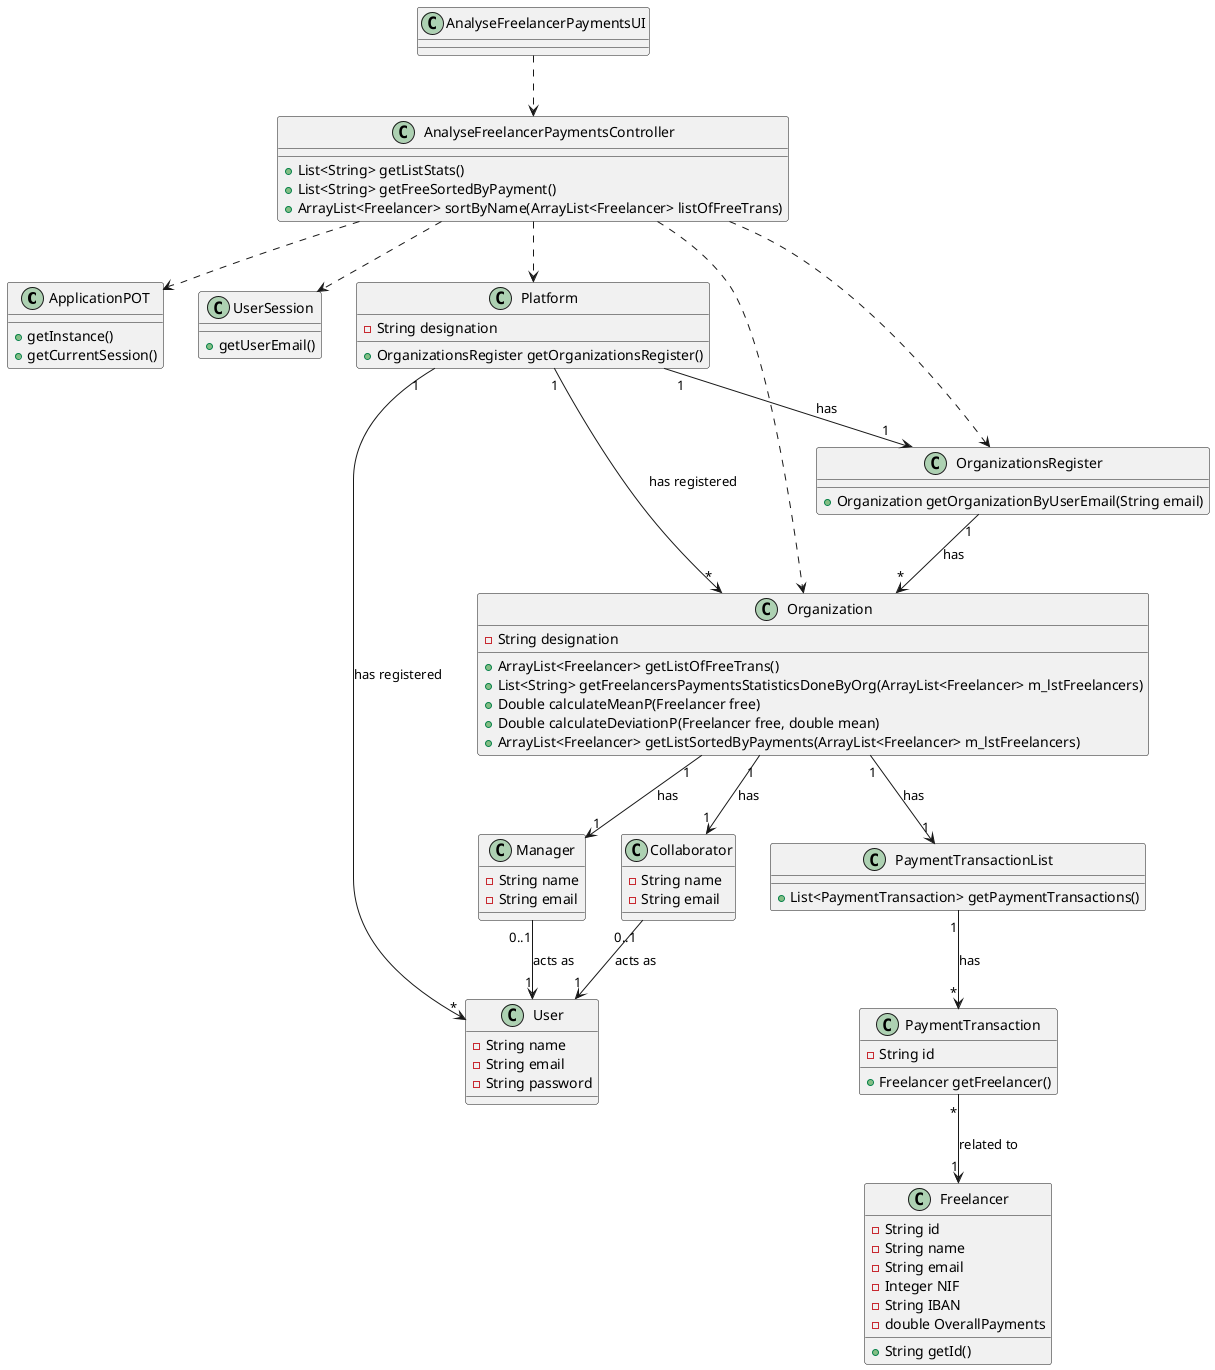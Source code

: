 @startuml


class ApplicationPOT {
  +getInstance()
  +getCurrentSession()
}

class UserSession {
  +getUserEmail()
}

class AnalyseFreelancerPaymentsUI{

}

class AnalyseFreelancerPaymentsController{
  +List<String> getListStats()
  +List<String> getFreeSortedByPayment()
  +ArrayList<Freelancer> sortByName(ArrayList<Freelancer> listOfFreeTrans)
}

class Platform {
  -String designation

  +OrganizationsRegister getOrganizationsRegister()
}

class Collaborator {
  -String name
  -String email
}

class Manager {
  -String name
  -String email
}

class OrganizationsRegister{
  +Organization getOrganizationByUserEmail(String email)
}

class Organization {
    -String designation

    +ArrayList<Freelancer> getListOfFreeTrans()
    +List<String> getFreelancersPaymentsStatisticsDoneByOrg(ArrayList<Freelancer> m_lstFreelancers)
    +Double calculateMeanP(Freelancer free)
    +Double calculateDeviationP(Freelancer free, double mean)
    +ArrayList<Freelancer> getListSortedByPayments(ArrayList<Freelancer> m_lstFreelancers)
}

class PaymentTransaction {
  -String id

  +Freelancer getFreelancer()
}

class User {
  -String name
  -String email
  -String password
}

class PaymentTransactionList {
  +List<PaymentTransaction> getPaymentTransactions()
}

class Freelancer {
  -String id
  -String name
  -String email
  -Integer NIF
  -String IBAN
  -double OverallPayments

  +String getId()
}



AnalyseFreelancerPaymentsUI ..> AnalyseFreelancerPaymentsController
AnalyseFreelancerPaymentsController ..> Platform
AnalyseFreelancerPaymentsController ..> OrganizationsRegister
AnalyseFreelancerPaymentsController ..> UserSession
AnalyseFreelancerPaymentsController ..> ApplicationPOT
AnalyseFreelancerPaymentsController ..> Organization


Platform "1" --> "*" Organization: has registered
Platform "1" --> "*" User: has registered

Collaborator "0..1" --> "1" User: acts as
Manager "0..1" --> "1" User: acts as

Organization "1" --> "1" PaymentTransactionList: has
Organization "1" --> "1" Manager : has
Organization "1" --> "1" Collaborator : has

PaymentTransaction "*" --> "1" Freelancer: related to

Platform "1" --> "1" OrganizationsRegister :has
OrganizationsRegister "1" --> "*" Organization : has

PaymentTransactionList "1" --> "*" PaymentTransaction: has






@enduml
